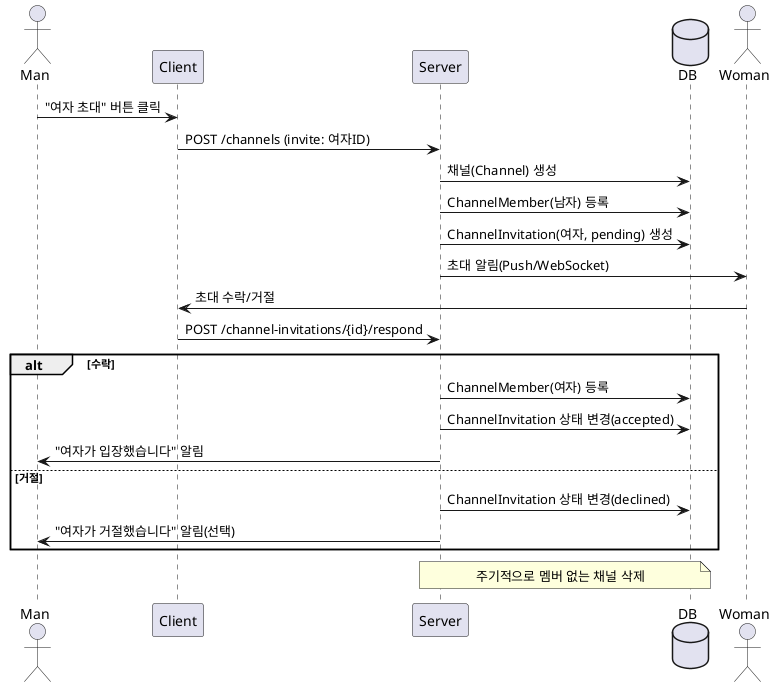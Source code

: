 @startuml
actor Man as 남자
participant "Client" as Client
participant "Server" as Server
database "DB" as DB
actor Woman as 여자

남자 -> Client: "여자 초대" 버튼 클릭
Client -> Server: POST /channels (invite: 여자ID)
Server -> DB: 채널(Channel) 생성
Server -> DB: ChannelMember(남자) 등록
Server -> DB: ChannelInvitation(여자, pending) 생성
Server -> 여자: 초대 알림(Push/WebSocket)
여자 -> Client: 초대 수락/거절
Client -> Server: POST /channel-invitations/{id}/respond
alt 수락
    Server -> DB: ChannelMember(여자) 등록
    Server -> DB: ChannelInvitation 상태 변경(accepted)
    Server -> 남자: "여자가 입장했습니다" 알림
else 거절
    Server -> DB: ChannelInvitation 상태 변경(declined)
    Server -> 남자: "여자가 거절했습니다" 알림(선택)
end
note over Server, DB: 주기적으로 멤버 없는 채널 삭제
@enduml
